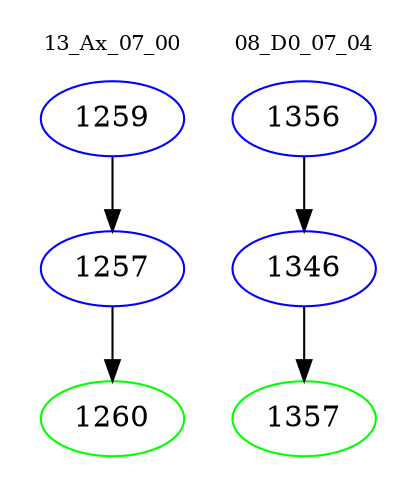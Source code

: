 digraph{
subgraph cluster_0 {
color = white
label = "13_Ax_07_00";
fontsize=10;
T0_1259 [label="1259", color="blue"]
T0_1259 -> T0_1257 [color="black"]
T0_1257 [label="1257", color="blue"]
T0_1257 -> T0_1260 [color="black"]
T0_1260 [label="1260", color="green"]
}
subgraph cluster_1 {
color = white
label = "08_D0_07_04";
fontsize=10;
T1_1356 [label="1356", color="blue"]
T1_1356 -> T1_1346 [color="black"]
T1_1346 [label="1346", color="blue"]
T1_1346 -> T1_1357 [color="black"]
T1_1357 [label="1357", color="green"]
}
}
